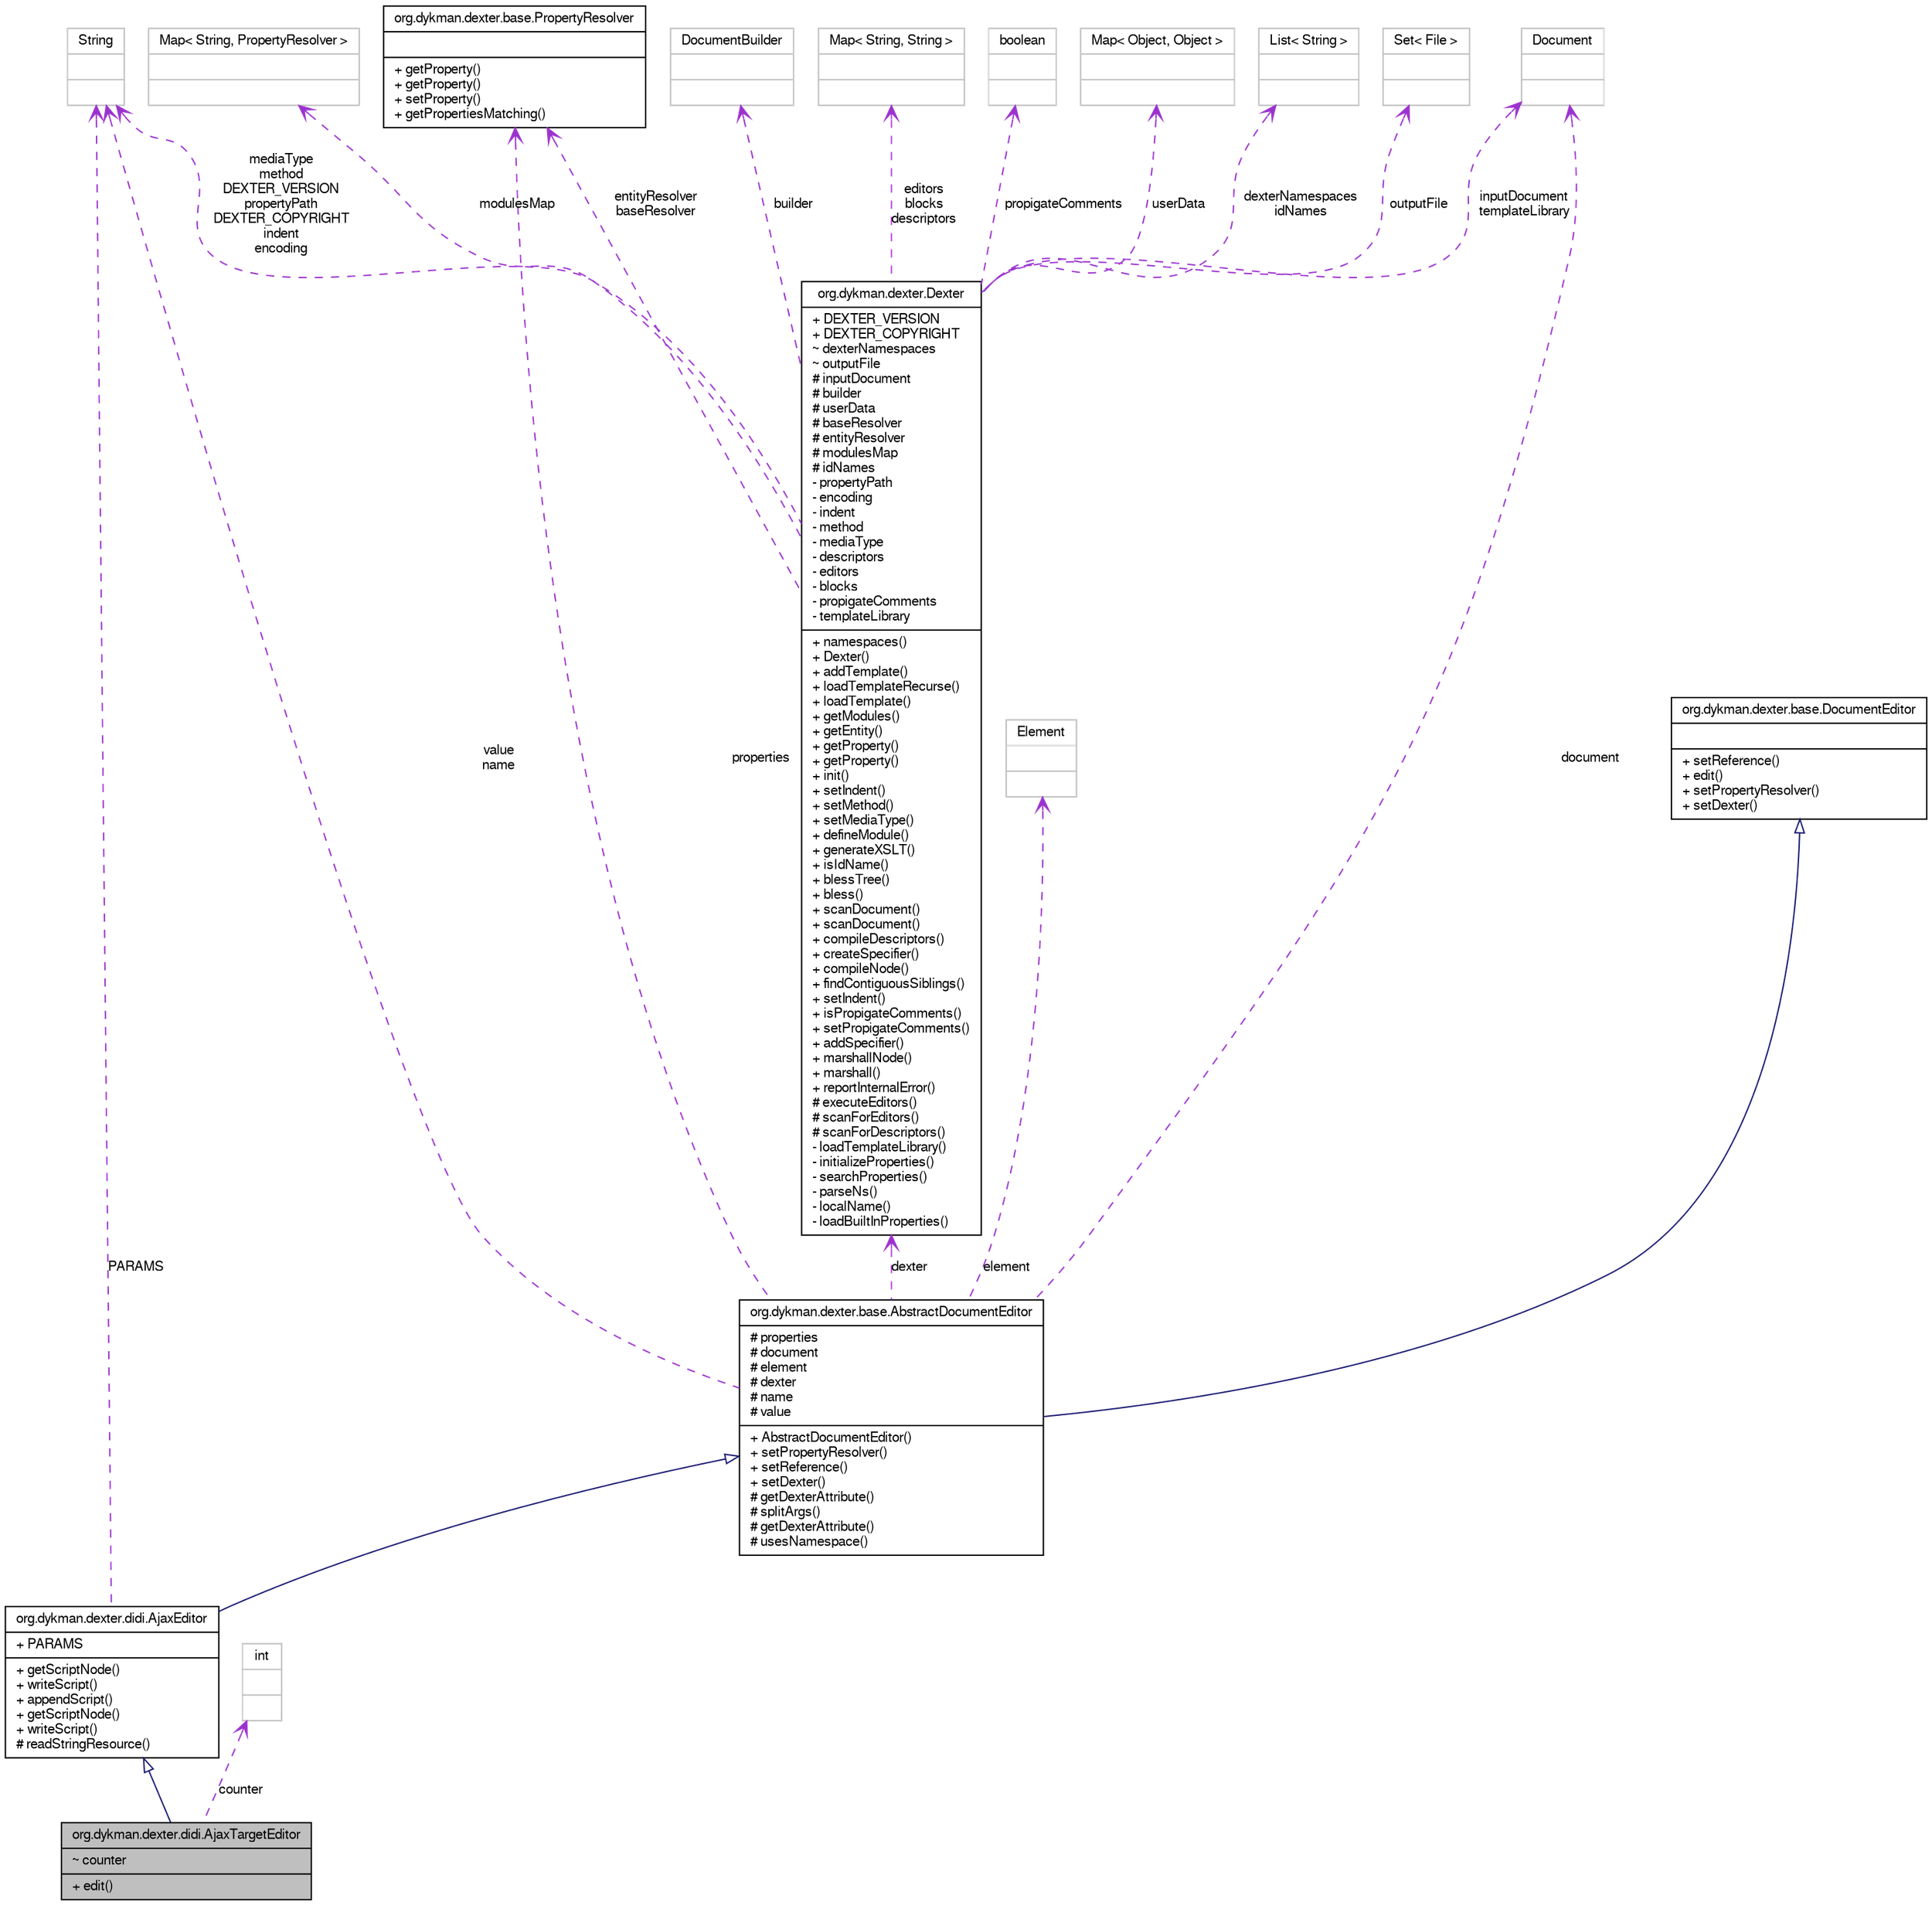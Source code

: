 digraph G
{
  bgcolor="transparent";
  edge [fontname="FreeSans",fontsize=10,labelfontname="FreeSans",labelfontsize=10];
  node [fontname="FreeSans",fontsize=10,shape=record];
  Node1 [label="{org.dykman.dexter.didi.AjaxTargetEditor\n|~ counter\l|+ edit()\l}",height=0.2,width=0.4,color="black", fillcolor="grey75", style="filled" fontcolor="black"];
  Node2 -> Node1 [dir=back,color="midnightblue",fontsize=10,style="solid",arrowtail="empty",fontname="FreeSans"];
  Node2 [label="{org.dykman.dexter.didi.AjaxEditor\n|+ PARAMS\l|+ getScriptNode()\l+ writeScript()\l+ appendScript()\l+ getScriptNode()\l+ writeScript()\l# readStringResource()\l}",height=0.2,width=0.4,color="black",URL="$classorg_1_1dykman_1_1dexter_1_1didi_1_1AjaxEditor.html"];
  Node3 -> Node2 [dir=back,color="midnightblue",fontsize=10,style="solid",arrowtail="empty",fontname="FreeSans"];
  Node3 [label="{org.dykman.dexter.base.AbstractDocumentEditor\n|# properties\l# document\l# element\l# dexter\l# name\l# value\l|+ AbstractDocumentEditor()\l+ setPropertyResolver()\l+ setReference()\l+ setDexter()\l# getDexterAttribute()\l# splitArgs()\l# getDexterAttribute()\l# usesNamespace()\l}",height=0.2,width=0.4,color="black",URL="$classorg_1_1dykman_1_1dexter_1_1base_1_1AbstractDocumentEditor.html"];
  Node4 -> Node3 [dir=back,color="midnightblue",fontsize=10,style="solid",arrowtail="empty",fontname="FreeSans"];
  Node4 [label="{org.dykman.dexter.base.DocumentEditor\n||+ setReference()\l+ edit()\l+ setPropertyResolver()\l+ setDexter()\l}",height=0.2,width=0.4,color="black",URL="$interfaceorg_1_1dykman_1_1dexter_1_1base_1_1DocumentEditor.html"];
  Node5 -> Node3 [dir=back,color="darkorchid3",fontsize=10,style="dashed",label="value\nname",arrowtail="open",fontname="FreeSans"];
  Node5 [label="{String\n||}",height=0.2,width=0.4,color="grey75"];
  Node6 -> Node3 [dir=back,color="darkorchid3",fontsize=10,style="dashed",label="properties",arrowtail="open",fontname="FreeSans"];
  Node6 [label="{org.dykman.dexter.base.PropertyResolver\n||+ getProperty()\l+ getProperty()\l+ setProperty()\l+ getPropertiesMatching()\l}",height=0.2,width=0.4,color="black",URL="$interfaceorg_1_1dykman_1_1dexter_1_1base_1_1PropertyResolver.html"];
  Node7 -> Node3 [dir=back,color="darkorchid3",fontsize=10,style="dashed",label="dexter",arrowtail="open",fontname="FreeSans"];
  Node7 [label="{org.dykman.dexter.Dexter\n|+ DEXTER_VERSION\l+ DEXTER_COPYRIGHT\l~ dexterNamespaces\l~ outputFile\l# inputDocument\l# builder\l# userData\l# baseResolver\l# entityResolver\l# modulesMap\l# idNames\l- propertyPath\l- encoding\l- indent\l- method\l- mediaType\l- descriptors\l- editors\l- blocks\l- propigateComments\l- templateLibrary\l|+ namespaces()\l+ Dexter()\l+ addTemplate()\l+ loadTemplateRecurse()\l+ loadTemplate()\l+ getModules()\l+ getEntity()\l+ getProperty()\l+ getProperty()\l+ init()\l+ setIndent()\l+ setMethod()\l+ setMediaType()\l+ defineModule()\l+ generateXSLT()\l+ isIdName()\l+ blessTree()\l+ bless()\l+ scanDocument()\l+ scanDocument()\l+ compileDescriptors()\l+ createSpecifier()\l+ compileNode()\l+ findContiguousSiblings()\l+ setIndent()\l+ isPropigateComments()\l+ setPropigateComments()\l+ addSpecifier()\l+ marshallNode()\l+ marshall()\l+ reportInternalError()\l# executeEditors()\l# scanForEditors()\l# scanForDescriptors()\l- loadTemplateLibrary()\l- initializeProperties()\l- searchProperties()\l- parseNs()\l- localName()\l- loadBuiltInProperties()\l}",height=0.2,width=0.4,color="black",URL="$classorg_1_1dykman_1_1dexter_1_1Dexter.html"];
  Node5 -> Node7 [dir=back,color="darkorchid3",fontsize=10,style="dashed",label="mediaType\nmethod\nDEXTER_VERSION\npropertyPath\nDEXTER_COPYRIGHT\nindent\nencoding",arrowtail="open",fontname="FreeSans"];
  Node8 -> Node7 [dir=back,color="darkorchid3",fontsize=10,style="dashed",label="dexterNamespaces\nidNames",arrowtail="open",fontname="FreeSans"];
  Node8 [label="{List\< String \>\n||}",height=0.2,width=0.4,color="grey75"];
  Node6 -> Node7 [dir=back,color="darkorchid3",fontsize=10,style="dashed",label="entityResolver\nbaseResolver",arrowtail="open",fontname="FreeSans"];
  Node9 -> Node7 [dir=back,color="darkorchid3",fontsize=10,style="dashed",label="outputFile",arrowtail="open",fontname="FreeSans"];
  Node9 [label="{Set\< File \>\n||}",height=0.2,width=0.4,color="grey75"];
  Node10 -> Node7 [dir=back,color="darkorchid3",fontsize=10,style="dashed",label="modulesMap",arrowtail="open",fontname="FreeSans"];
  Node10 [label="{Map\< String, PropertyResolver \>\n||}",height=0.2,width=0.4,color="grey75"];
  Node11 -> Node7 [dir=back,color="darkorchid3",fontsize=10,style="dashed",label="builder",arrowtail="open",fontname="FreeSans"];
  Node11 [label="{DocumentBuilder\n||}",height=0.2,width=0.4,color="grey75"];
  Node12 -> Node7 [dir=back,color="darkorchid3",fontsize=10,style="dashed",label="editors\nblocks\ndescriptors",arrowtail="open",fontname="FreeSans"];
  Node12 [label="{Map\< String, String \>\n||}",height=0.2,width=0.4,color="grey75"];
  Node13 -> Node7 [dir=back,color="darkorchid3",fontsize=10,style="dashed",label="inputDocument\ntemplateLibrary",arrowtail="open",fontname="FreeSans"];
  Node13 [label="{Document\n||}",height=0.2,width=0.4,color="grey75"];
  Node14 -> Node7 [dir=back,color="darkorchid3",fontsize=10,style="dashed",label="propigateComments",arrowtail="open",fontname="FreeSans"];
  Node14 [label="{boolean\n||}",height=0.2,width=0.4,color="grey75"];
  Node15 -> Node7 [dir=back,color="darkorchid3",fontsize=10,style="dashed",label="userData",arrowtail="open",fontname="FreeSans"];
  Node15 [label="{Map\< Object, Object \>\n||}",height=0.2,width=0.4,color="grey75"];
  Node16 -> Node3 [dir=back,color="darkorchid3",fontsize=10,style="dashed",label="element",arrowtail="open",fontname="FreeSans"];
  Node16 [label="{Element\n||}",height=0.2,width=0.4,color="grey75"];
  Node13 -> Node3 [dir=back,color="darkorchid3",fontsize=10,style="dashed",label="document",arrowtail="open",fontname="FreeSans"];
  Node5 -> Node2 [dir=back,color="darkorchid3",fontsize=10,style="dashed",label="PARAMS",arrowtail="open",fontname="FreeSans"];
  Node17 -> Node1 [dir=back,color="darkorchid3",fontsize=10,style="dashed",label="counter",arrowtail="open",fontname="FreeSans"];
  Node17 [label="{int\n||}",height=0.2,width=0.4,color="grey75"];
}
